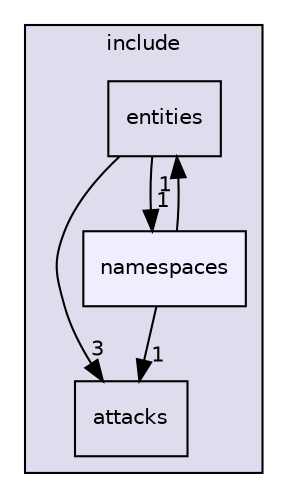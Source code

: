 digraph "include/namespaces" {
  compound=true
  node [ fontsize="10", fontname="Helvetica"];
  edge [ labelfontsize="10", labelfontname="Helvetica"];
  subgraph clusterdir_d44c64559bbebec7f509842c48db8b23 {
    graph [ bgcolor="#ddddee", pencolor="black", label="include" fontname="Helvetica", fontsize="10", URL="dir_d44c64559bbebec7f509842c48db8b23.html"]
  dir_0b727cbfb71a48b16bbc22b57d20e793 [shape=box label="attacks" URL="dir_0b727cbfb71a48b16bbc22b57d20e793.html"];
  dir_4563ce166fd24a17a0623db1f3455956 [shape=box label="entities" URL="dir_4563ce166fd24a17a0623db1f3455956.html"];
  dir_f2d6bfb0684276276bde2e301a92d27a [shape=box, label="namespaces", style="filled", fillcolor="#eeeeff", pencolor="black", URL="dir_f2d6bfb0684276276bde2e301a92d27a.html"];
  }
  dir_f2d6bfb0684276276bde2e301a92d27a->dir_0b727cbfb71a48b16bbc22b57d20e793 [headlabel="1", labeldistance=1.5 headhref="dir_000004_000001.html"];
  dir_f2d6bfb0684276276bde2e301a92d27a->dir_4563ce166fd24a17a0623db1f3455956 [headlabel="1", labeldistance=1.5 headhref="dir_000004_000003.html"];
  dir_4563ce166fd24a17a0623db1f3455956->dir_0b727cbfb71a48b16bbc22b57d20e793 [headlabel="3", labeldistance=1.5 headhref="dir_000003_000001.html"];
  dir_4563ce166fd24a17a0623db1f3455956->dir_f2d6bfb0684276276bde2e301a92d27a [headlabel="1", labeldistance=1.5 headhref="dir_000003_000004.html"];
}
